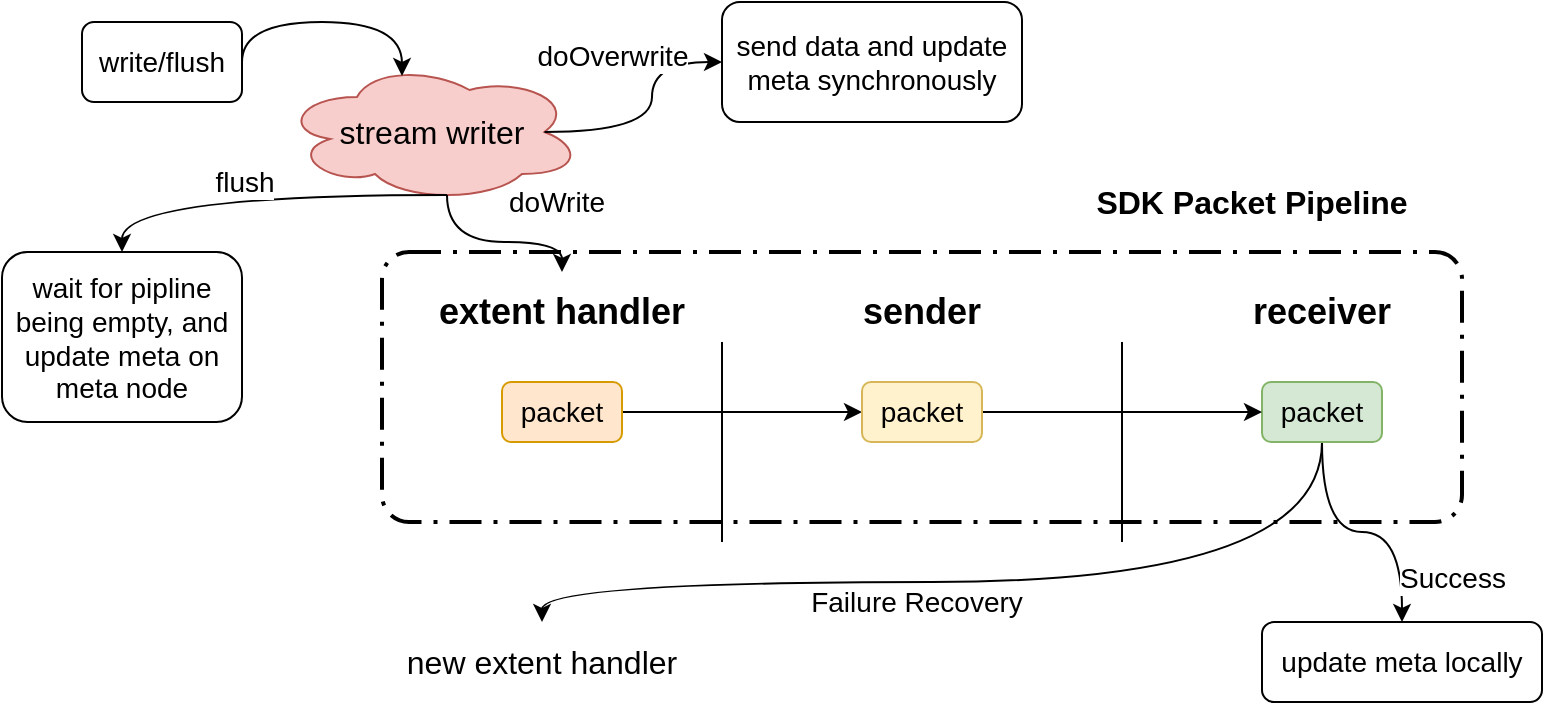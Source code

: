 <mxfile version="12.7.9" type="github">
  <diagram id="TJVbopDNEnAdcwNr6Ii2" name="Page-1">
    <mxGraphModel dx="815" dy="477" grid="1" gridSize="10" guides="1" tooltips="1" connect="1" arrows="1" fold="1" page="1" pageScale="1" pageWidth="827" pageHeight="1169" math="0" shadow="0">
      <root>
        <mxCell id="0" />
        <mxCell id="1" parent="0" />
        <mxCell id="hg7zff2ZG15yRXZS8xJL-1" value="&lt;font style=&quot;font-size: 16px&quot;&gt;stream writer&lt;/font&gt;" style="ellipse;shape=cloud;whiteSpace=wrap;html=1;fillColor=#f8cecc;strokeColor=#b85450;" vertex="1" parent="1">
          <mxGeometry x="180" y="60" width="150" height="70" as="geometry" />
        </mxCell>
        <mxCell id="93QJgdqJfiVn2zMciD_G-33" value="" style="rounded=1;arcSize=10;dashed=1;strokeColor=#000000;fillColor=none;gradientColor=none;dashPattern=8 3 1 3;strokeWidth=2;" parent="1" vertex="1">
          <mxGeometry x="230" y="155" width="540" height="135" as="geometry" />
        </mxCell>
        <mxCell id="93QJgdqJfiVn2zMciD_G-1" value="" style="endArrow=none;html=1;" parent="1" edge="1">
          <mxGeometry width="50" height="50" relative="1" as="geometry">
            <mxPoint x="400" y="300" as="sourcePoint" />
            <mxPoint x="400" y="200" as="targetPoint" />
          </mxGeometry>
        </mxCell>
        <mxCell id="93QJgdqJfiVn2zMciD_G-2" value="" style="endArrow=none;html=1;" parent="1" edge="1">
          <mxGeometry width="50" height="50" relative="1" as="geometry">
            <mxPoint x="600" y="300" as="sourcePoint" />
            <mxPoint x="600" y="200" as="targetPoint" />
          </mxGeometry>
        </mxCell>
        <mxCell id="93QJgdqJfiVn2zMciD_G-3" value="&lt;font style=&quot;font-size: 18px&quot;&gt;&lt;b&gt;extent handler&lt;/b&gt;&lt;/font&gt;" style="text;html=1;strokeColor=none;fillColor=none;align=center;verticalAlign=middle;whiteSpace=wrap;rounded=0;" parent="1" vertex="1">
          <mxGeometry x="255" y="165" width="130" height="40" as="geometry" />
        </mxCell>
        <mxCell id="93QJgdqJfiVn2zMciD_G-4" value="&lt;font style=&quot;font-size: 18px&quot;&gt;&lt;b&gt;sender&lt;/b&gt;&lt;/font&gt;" style="text;html=1;strokeColor=none;fillColor=none;align=center;verticalAlign=middle;whiteSpace=wrap;rounded=0;" parent="1" vertex="1">
          <mxGeometry x="440" y="165" width="120" height="40" as="geometry" />
        </mxCell>
        <mxCell id="93QJgdqJfiVn2zMciD_G-5" value="&lt;font style=&quot;font-size: 18px&quot;&gt;&lt;b&gt;receiver&lt;/b&gt;&lt;/font&gt;" style="text;html=1;strokeColor=none;fillColor=none;align=center;verticalAlign=middle;whiteSpace=wrap;rounded=0;" parent="1" vertex="1">
          <mxGeometry x="640" y="165" width="120" height="40" as="geometry" />
        </mxCell>
        <mxCell id="93QJgdqJfiVn2zMciD_G-9" style="edgeStyle=orthogonalEdgeStyle;curved=1;orthogonalLoop=1;jettySize=auto;html=1;entryX=0.5;entryY=0;entryDx=0;entryDy=0;exitX=0.55;exitY=0.95;exitDx=0;exitDy=0;exitPerimeter=0;" parent="1" source="hg7zff2ZG15yRXZS8xJL-1" target="93QJgdqJfiVn2zMciD_G-3" edge="1" treatAsSingle="0">
          <mxGeometry relative="1" as="geometry">
            <mxPoint x="260" y="120" as="sourcePoint" />
          </mxGeometry>
        </mxCell>
        <mxCell id="93QJgdqJfiVn2zMciD_G-15" value="&lt;font style=&quot;font-size: 14px&quot;&gt;doWrite&lt;/font&gt;" style="text;html=1;align=center;verticalAlign=middle;resizable=0;points=[];labelBackgroundColor=#ffffff;" parent="93QJgdqJfiVn2zMciD_G-9" vertex="1" connectable="0">
          <mxGeometry x="-0.221" y="5" relative="1" as="geometry">
            <mxPoint x="40.5" y="-15" as="offset" />
          </mxGeometry>
        </mxCell>
        <mxCell id="93QJgdqJfiVn2zMciD_G-17" style="edgeStyle=orthogonalEdgeStyle;curved=1;orthogonalLoop=1;jettySize=auto;html=1;entryX=0;entryY=0.5;entryDx=0;entryDy=0;exitX=0.875;exitY=0.5;exitDx=0;exitDy=0;exitPerimeter=0;" parent="1" source="hg7zff2ZG15yRXZS8xJL-1" target="93QJgdqJfiVn2zMciD_G-16" edge="1" treatAsSingle="0">
          <mxGeometry relative="1" as="geometry">
            <mxPoint x="320" y="100" as="sourcePoint" />
          </mxGeometry>
        </mxCell>
        <mxCell id="93QJgdqJfiVn2zMciD_G-18" value="&lt;font style=&quot;font-size: 14px&quot;&gt;doOverwrite&lt;/font&gt;" style="text;html=1;align=center;verticalAlign=middle;resizable=0;points=[];labelBackgroundColor=#ffffff;" parent="93QJgdqJfiVn2zMciD_G-17" vertex="1" connectable="0">
          <mxGeometry x="0.235" y="-1" relative="1" as="geometry">
            <mxPoint x="-21" y="-16" as="offset" />
          </mxGeometry>
        </mxCell>
        <mxCell id="hg7zff2ZG15yRXZS8xJL-2" style="edgeStyle=orthogonalEdgeStyle;orthogonalLoop=1;jettySize=auto;html=1;entryX=0.5;entryY=0;entryDx=0;entryDy=0;curved=1;exitX=0.55;exitY=0.95;exitDx=0;exitDy=0;exitPerimeter=0;" edge="1" parent="1" source="hg7zff2ZG15yRXZS8xJL-1" target="93QJgdqJfiVn2zMciD_G-20">
          <mxGeometry relative="1" as="geometry">
            <mxPoint x="252.8" y="121.56" as="sourcePoint" />
          </mxGeometry>
        </mxCell>
        <mxCell id="hg7zff2ZG15yRXZS8xJL-4" value="&lt;font style=&quot;font-size: 14px&quot;&gt;flush&lt;/font&gt;" style="text;html=1;align=center;verticalAlign=middle;resizable=0;points=[];labelBackgroundColor=#ffffff;" vertex="1" connectable="0" parent="hg7zff2ZG15yRXZS8xJL-2">
          <mxGeometry x="0.054" y="2" relative="1" as="geometry">
            <mxPoint x="-1.5" y="-8.5" as="offset" />
          </mxGeometry>
        </mxCell>
        <mxCell id="hg7zff2ZG15yRXZS8xJL-3" style="edgeStyle=orthogonalEdgeStyle;curved=1;orthogonalLoop=1;jettySize=auto;html=1;entryX=0.4;entryY=0.1;entryDx=0;entryDy=0;entryPerimeter=0;exitX=1;exitY=0.5;exitDx=0;exitDy=0;" edge="1" parent="1" source="93QJgdqJfiVn2zMciD_G-7" target="hg7zff2ZG15yRXZS8xJL-1">
          <mxGeometry relative="1" as="geometry">
            <Array as="points">
              <mxPoint x="160" y="40" />
              <mxPoint x="240" y="40" />
            </Array>
          </mxGeometry>
        </mxCell>
        <mxCell id="93QJgdqJfiVn2zMciD_G-7" value="&lt;font style=&quot;font-size: 14px&quot;&gt;write/flush&lt;/font&gt;" style="rounded=1;whiteSpace=wrap;html=1;" parent="1" vertex="1">
          <mxGeometry x="80" y="40" width="80" height="40" as="geometry" />
        </mxCell>
        <mxCell id="93QJgdqJfiVn2zMciD_G-39" style="edgeStyle=orthogonalEdgeStyle;curved=1;orthogonalLoop=1;jettySize=auto;html=1;entryX=0;entryY=0.5;entryDx=0;entryDy=0;" parent="1" source="93QJgdqJfiVn2zMciD_G-11" target="93QJgdqJfiVn2zMciD_G-24" edge="1">
          <mxGeometry relative="1" as="geometry" />
        </mxCell>
        <mxCell id="93QJgdqJfiVn2zMciD_G-11" value="&lt;font style=&quot;font-size: 14px&quot;&gt;packet&lt;/font&gt;" style="rounded=1;whiteSpace=wrap;html=1;fillColor=#ffe6cc;strokeColor=#d79b00;" parent="1" vertex="1">
          <mxGeometry x="290" y="220" width="60" height="30" as="geometry" />
        </mxCell>
        <mxCell id="93QJgdqJfiVn2zMciD_G-31" style="edgeStyle=orthogonalEdgeStyle;curved=1;orthogonalLoop=1;jettySize=auto;html=1;entryX=0.5;entryY=0;entryDx=0;entryDy=0;" parent="1" source="93QJgdqJfiVn2zMciD_G-14" target="93QJgdqJfiVn2zMciD_G-30" edge="1" treatAsSingle="0">
          <mxGeometry relative="1" as="geometry">
            <Array as="points">
              <mxPoint x="700" y="320" />
              <mxPoint x="310" y="320" />
            </Array>
          </mxGeometry>
        </mxCell>
        <mxCell id="93QJgdqJfiVn2zMciD_G-35" value="&lt;font style=&quot;font-size: 14px&quot;&gt;Failure Recovery&lt;/font&gt;" style="text;html=1;align=center;verticalAlign=middle;resizable=0;points=[];labelBackgroundColor=#ffffff;" parent="93QJgdqJfiVn2zMciD_G-31" vertex="1" connectable="0">
          <mxGeometry x="0.336" y="-5" relative="1" as="geometry">
            <mxPoint x="47" y="15" as="offset" />
          </mxGeometry>
        </mxCell>
        <mxCell id="93QJgdqJfiVn2zMciD_G-37" style="edgeStyle=orthogonalEdgeStyle;curved=1;orthogonalLoop=1;jettySize=auto;html=1;entryX=0.5;entryY=0;entryDx=0;entryDy=0;" parent="1" source="93QJgdqJfiVn2zMciD_G-14" target="93QJgdqJfiVn2zMciD_G-36" edge="1" treatAsSingle="0">
          <mxGeometry relative="1" as="geometry" />
        </mxCell>
        <mxCell id="93QJgdqJfiVn2zMciD_G-38" value="&lt;font style=&quot;font-size: 14px&quot;&gt;Success&lt;/font&gt;" style="text;html=1;align=center;verticalAlign=middle;resizable=0;points=[];labelBackgroundColor=#ffffff;" parent="93QJgdqJfiVn2zMciD_G-37" vertex="1" connectable="0">
          <mxGeometry x="0.404" y="-8" relative="1" as="geometry">
            <mxPoint x="33" y="16" as="offset" />
          </mxGeometry>
        </mxCell>
        <mxCell id="93QJgdqJfiVn2zMciD_G-14" value="&lt;font style=&quot;font-size: 14px&quot;&gt;packet&lt;/font&gt;" style="rounded=1;whiteSpace=wrap;html=1;fillColor=#d5e8d4;strokeColor=#82b366;" parent="1" vertex="1">
          <mxGeometry x="670" y="220" width="60" height="30" as="geometry" />
        </mxCell>
        <mxCell id="93QJgdqJfiVn2zMciD_G-16" value="&lt;font style=&quot;font-size: 14px&quot;&gt;send data and update meta synchronously&lt;/font&gt;" style="rounded=1;whiteSpace=wrap;html=1;" parent="1" vertex="1">
          <mxGeometry x="400" y="30" width="150" height="60" as="geometry" />
        </mxCell>
        <mxCell id="93QJgdqJfiVn2zMciD_G-20" value="&lt;div&gt;&lt;span style=&quot;font-size: 14px&quot;&gt;wait for pipline being empty, and update meta on meta node&lt;/span&gt;&lt;/div&gt;" style="rounded=1;whiteSpace=wrap;html=1;align=center;" parent="1" vertex="1">
          <mxGeometry x="40" y="155" width="120" height="85" as="geometry" />
        </mxCell>
        <mxCell id="93QJgdqJfiVn2zMciD_G-40" style="edgeStyle=orthogonalEdgeStyle;curved=1;orthogonalLoop=1;jettySize=auto;html=1;entryX=0;entryY=0.5;entryDx=0;entryDy=0;" parent="1" source="93QJgdqJfiVn2zMciD_G-24" target="93QJgdqJfiVn2zMciD_G-14" edge="1">
          <mxGeometry relative="1" as="geometry" />
        </mxCell>
        <mxCell id="93QJgdqJfiVn2zMciD_G-24" value="&lt;font style=&quot;font-size: 14px&quot;&gt;packet&lt;/font&gt;" style="rounded=1;whiteSpace=wrap;html=1;fillColor=#fff2cc;strokeColor=#d6b656;" parent="1" vertex="1">
          <mxGeometry x="470" y="220" width="60" height="30" as="geometry" />
        </mxCell>
        <mxCell id="93QJgdqJfiVn2zMciD_G-30" value="&lt;font style=&quot;font-size: 16px&quot;&gt;new extent handler&lt;/font&gt;" style="text;html=1;strokeColor=none;fillColor=none;align=center;verticalAlign=middle;whiteSpace=wrap;rounded=0;" parent="1" vertex="1">
          <mxGeometry x="240" y="340" width="140" height="40" as="geometry" />
        </mxCell>
        <mxCell id="93QJgdqJfiVn2zMciD_G-34" value="&lt;font style=&quot;font-size: 16px&quot;&gt;&lt;b&gt;SDK Packet Pipeline&lt;/b&gt;&lt;/font&gt;" style="text;html=1;strokeColor=none;fillColor=none;align=center;verticalAlign=middle;whiteSpace=wrap;rounded=0;" parent="1" vertex="1">
          <mxGeometry x="580" y="110" width="170" height="40" as="geometry" />
        </mxCell>
        <mxCell id="93QJgdqJfiVn2zMciD_G-36" value="&lt;font style=&quot;font-size: 14px&quot;&gt;update meta locally&lt;/font&gt;" style="rounded=1;whiteSpace=wrap;html=1;" parent="1" vertex="1">
          <mxGeometry x="670" y="340" width="140" height="40" as="geometry" />
        </mxCell>
      </root>
    </mxGraphModel>
  </diagram>
</mxfile>
